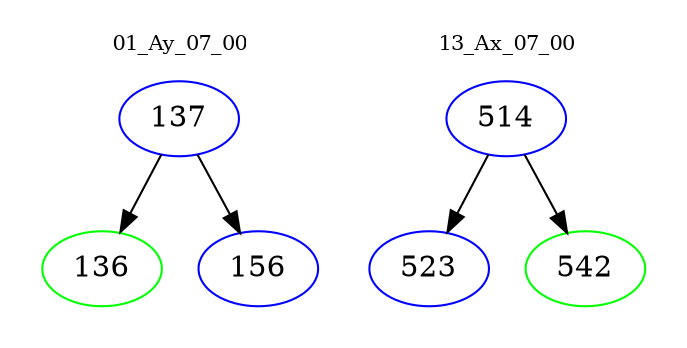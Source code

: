 digraph{
subgraph cluster_0 {
color = white
label = "01_Ay_07_00";
fontsize=10;
T0_137 [label="137", color="blue"]
T0_137 -> T0_136 [color="black"]
T0_136 [label="136", color="green"]
T0_137 -> T0_156 [color="black"]
T0_156 [label="156", color="blue"]
}
subgraph cluster_1 {
color = white
label = "13_Ax_07_00";
fontsize=10;
T1_514 [label="514", color="blue"]
T1_514 -> T1_523 [color="black"]
T1_523 [label="523", color="blue"]
T1_514 -> T1_542 [color="black"]
T1_542 [label="542", color="green"]
}
}
